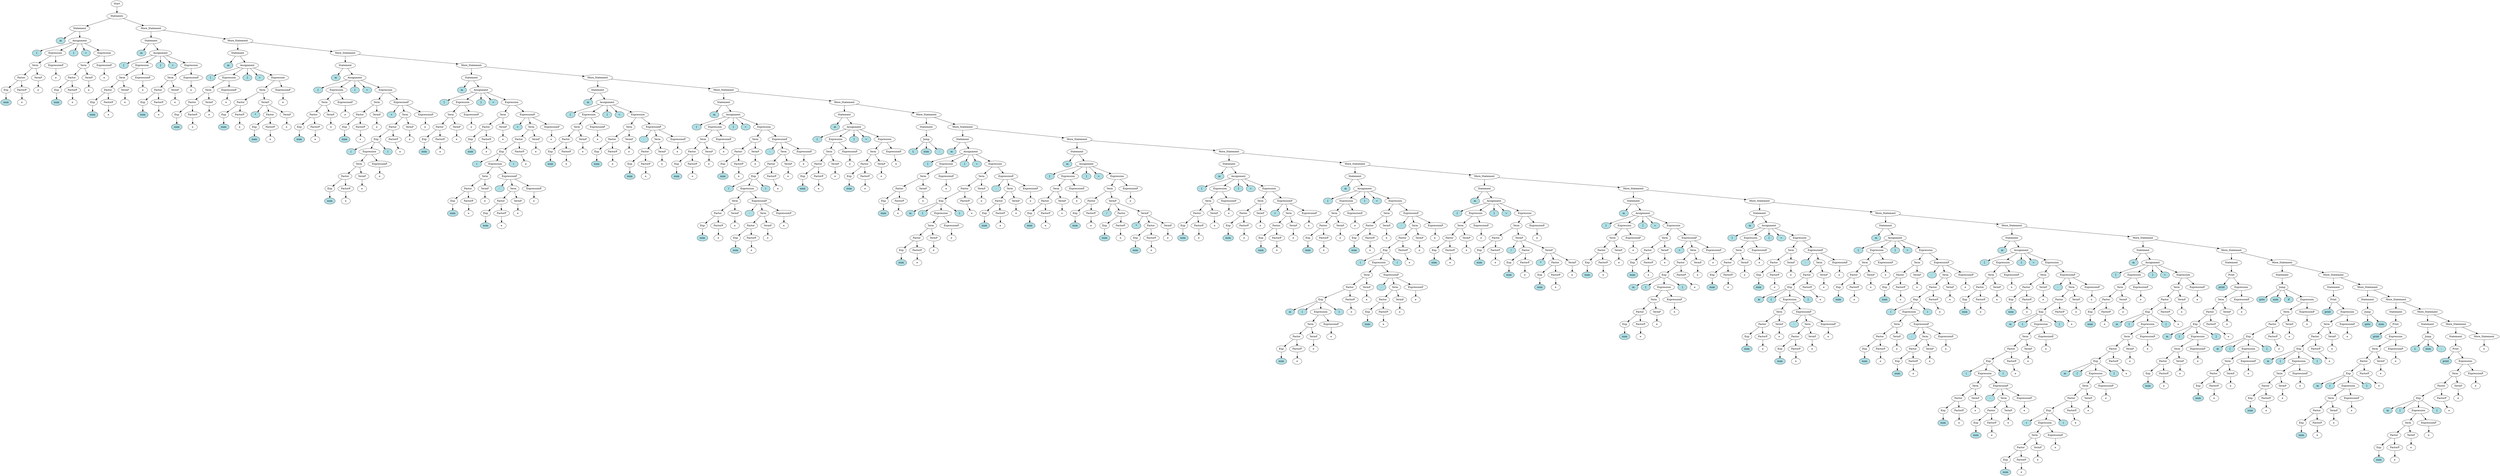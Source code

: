 digraph G {
	"Start1" [label="Start"]
	"Statments2" [label="Statments"]
	"Start1" -> "Statments2"
	"Statement3" [label="Statement"]
	"Statments2" -> "Statement3"
	"m4" [label="m",style=filled,fillcolor=powderblue]
	"Statement3" -> "m4"
	"Assignment5" [label="Assignment"]
	"Statement3" -> "Assignment5"
	"[6" [label="[",style=filled,fillcolor=powderblue]
	"Assignment5" -> "[6"
	"Expression7" [label="Expression"]
	"Assignment5" -> "Expression7"
	"Term8" [label="Term"]
	"Expression7" -> "Term8"
	"Factor9" [label="Factor"]
	"Term8" -> "Factor9"
	"Exp10" [label="Exp"]
	"Factor9" -> "Exp10"
	"num11" [label="num",style=filled,fillcolor=powderblue]
	"Exp10" -> "num11"
	"FactorP12" [label="FactorP"]
	"Factor9" -> "FactorP12"
	"e13" [label="e"]
	"FactorP12" -> "e13"
	"TermP14" [label="TermP"]
	"Term8" -> "TermP14"
	"e15" [label="e"]
	"TermP14" -> "e15"
	"ExpressionP16" [label="ExpressionP"]
	"Expression7" -> "ExpressionP16"
	"e17" [label="e"]
	"ExpressionP16" -> "e17"
	"]18" [label="]",style=filled,fillcolor=powderblue]
	"Assignment5" -> "]18"
	"=19" [label="=",style=filled,fillcolor=powderblue]
	"Assignment5" -> "=19"
	"Expression20" [label="Expression"]
	"Assignment5" -> "Expression20"
	"Term21" [label="Term"]
	"Expression20" -> "Term21"
	"Factor22" [label="Factor"]
	"Term21" -> "Factor22"
	"Exp23" [label="Exp"]
	"Factor22" -> "Exp23"
	"num24" [label="num",style=filled,fillcolor=powderblue]
	"Exp23" -> "num24"
	"FactorP25" [label="FactorP"]
	"Factor22" -> "FactorP25"
	"e26" [label="e"]
	"FactorP25" -> "e26"
	"TermP27" [label="TermP"]
	"Term21" -> "TermP27"
	"e28" [label="e"]
	"TermP27" -> "e28"
	"ExpressionP29" [label="ExpressionP"]
	"Expression20" -> "ExpressionP29"
	"e30" [label="e"]
	"ExpressionP29" -> "e30"
	"More_Statement31" [label="More_Statement"]
	"Statments2" -> "More_Statement31"
	"Statement32" [label="Statement"]
	"More_Statement31" -> "Statement32"
	"m33" [label="m",style=filled,fillcolor=powderblue]
	"Statement32" -> "m33"
	"Assignment34" [label="Assignment"]
	"Statement32" -> "Assignment34"
	"[35" [label="[",style=filled,fillcolor=powderblue]
	"Assignment34" -> "[35"
	"Expression36" [label="Expression"]
	"Assignment34" -> "Expression36"
	"Term37" [label="Term"]
	"Expression36" -> "Term37"
	"Factor38" [label="Factor"]
	"Term37" -> "Factor38"
	"Exp39" [label="Exp"]
	"Factor38" -> "Exp39"
	"num40" [label="num",style=filled,fillcolor=powderblue]
	"Exp39" -> "num40"
	"FactorP41" [label="FactorP"]
	"Factor38" -> "FactorP41"
	"e42" [label="e"]
	"FactorP41" -> "e42"
	"TermP43" [label="TermP"]
	"Term37" -> "TermP43"
	"e44" [label="e"]
	"TermP43" -> "e44"
	"ExpressionP45" [label="ExpressionP"]
	"Expression36" -> "ExpressionP45"
	"e46" [label="e"]
	"ExpressionP45" -> "e46"
	"]47" [label="]",style=filled,fillcolor=powderblue]
	"Assignment34" -> "]47"
	"=48" [label="=",style=filled,fillcolor=powderblue]
	"Assignment34" -> "=48"
	"Expression49" [label="Expression"]
	"Assignment34" -> "Expression49"
	"Term50" [label="Term"]
	"Expression49" -> "Term50"
	"Factor51" [label="Factor"]
	"Term50" -> "Factor51"
	"Exp52" [label="Exp"]
	"Factor51" -> "Exp52"
	"num53" [label="num",style=filled,fillcolor=powderblue]
	"Exp52" -> "num53"
	"FactorP54" [label="FactorP"]
	"Factor51" -> "FactorP54"
	"e55" [label="e"]
	"FactorP54" -> "e55"
	"TermP56" [label="TermP"]
	"Term50" -> "TermP56"
	"e57" [label="e"]
	"TermP56" -> "e57"
	"ExpressionP58" [label="ExpressionP"]
	"Expression49" -> "ExpressionP58"
	"e59" [label="e"]
	"ExpressionP58" -> "e59"
	"More_Statement60" [label="More_Statement"]
	"More_Statement31" -> "More_Statement60"
	"Statement61" [label="Statement"]
	"More_Statement60" -> "Statement61"
	"m62" [label="m",style=filled,fillcolor=powderblue]
	"Statement61" -> "m62"
	"Assignment63" [label="Assignment"]
	"Statement61" -> "Assignment63"
	"[64" [label="[",style=filled,fillcolor=powderblue]
	"Assignment63" -> "[64"
	"Expression65" [label="Expression"]
	"Assignment63" -> "Expression65"
	"Term66" [label="Term"]
	"Expression65" -> "Term66"
	"Factor67" [label="Factor"]
	"Term66" -> "Factor67"
	"Exp68" [label="Exp"]
	"Factor67" -> "Exp68"
	"num69" [label="num",style=filled,fillcolor=powderblue]
	"Exp68" -> "num69"
	"FactorP70" [label="FactorP"]
	"Factor67" -> "FactorP70"
	"e71" [label="e"]
	"FactorP70" -> "e71"
	"TermP72" [label="TermP"]
	"Term66" -> "TermP72"
	"e73" [label="e"]
	"TermP72" -> "e73"
	"ExpressionP74" [label="ExpressionP"]
	"Expression65" -> "ExpressionP74"
	"e75" [label="e"]
	"ExpressionP74" -> "e75"
	"]76" [label="]",style=filled,fillcolor=powderblue]
	"Assignment63" -> "]76"
	"=77" [label="=",style=filled,fillcolor=powderblue]
	"Assignment63" -> "=77"
	"Expression78" [label="Expression"]
	"Assignment63" -> "Expression78"
	"Term79" [label="Term"]
	"Expression78" -> "Term79"
	"Factor80" [label="Factor"]
	"Term79" -> "Factor80"
	"Exp81" [label="Exp"]
	"Factor80" -> "Exp81"
	"num82" [label="num",style=filled,fillcolor=powderblue]
	"Exp81" -> "num82"
	"FactorP83" [label="FactorP"]
	"Factor80" -> "FactorP83"
	"e84" [label="e"]
	"FactorP83" -> "e84"
	"TermP85" [label="TermP"]
	"Term79" -> "TermP85"
	"*86" [label="*",style=filled,fillcolor=powderblue]
	"TermP85" -> "*86"
	"Factor87" [label="Factor"]
	"TermP85" -> "Factor87"
	"Exp88" [label="Exp"]
	"Factor87" -> "Exp88"
	"num89" [label="num",style=filled,fillcolor=powderblue]
	"Exp88" -> "num89"
	"FactorP90" [label="FactorP"]
	"Factor87" -> "FactorP90"
	"e91" [label="e"]
	"FactorP90" -> "e91"
	"TermP92" [label="TermP"]
	"TermP85" -> "TermP92"
	"e93" [label="e"]
	"TermP92" -> "e93"
	"ExpressionP94" [label="ExpressionP"]
	"Expression78" -> "ExpressionP94"
	"e95" [label="e"]
	"ExpressionP94" -> "e95"
	"More_Statement96" [label="More_Statement"]
	"More_Statement60" -> "More_Statement96"
	"Statement97" [label="Statement"]
	"More_Statement96" -> "Statement97"
	"m98" [label="m",style=filled,fillcolor=powderblue]
	"Statement97" -> "m98"
	"Assignment99" [label="Assignment"]
	"Statement97" -> "Assignment99"
	"[100" [label="[",style=filled,fillcolor=powderblue]
	"Assignment99" -> "[100"
	"Expression101" [label="Expression"]
	"Assignment99" -> "Expression101"
	"Term102" [label="Term"]
	"Expression101" -> "Term102"
	"Factor103" [label="Factor"]
	"Term102" -> "Factor103"
	"Exp104" [label="Exp"]
	"Factor103" -> "Exp104"
	"num105" [label="num",style=filled,fillcolor=powderblue]
	"Exp104" -> "num105"
	"FactorP106" [label="FactorP"]
	"Factor103" -> "FactorP106"
	"e107" [label="e"]
	"FactorP106" -> "e107"
	"TermP108" [label="TermP"]
	"Term102" -> "TermP108"
	"e109" [label="e"]
	"TermP108" -> "e109"
	"ExpressionP110" [label="ExpressionP"]
	"Expression101" -> "ExpressionP110"
	"e111" [label="e"]
	"ExpressionP110" -> "e111"
	"]112" [label="]",style=filled,fillcolor=powderblue]
	"Assignment99" -> "]112"
	"=113" [label="=",style=filled,fillcolor=powderblue]
	"Assignment99" -> "=113"
	"Expression114" [label="Expression"]
	"Assignment99" -> "Expression114"
	"Term115" [label="Term"]
	"Expression114" -> "Term115"
	"Factor116" [label="Factor"]
	"Term115" -> "Factor116"
	"Exp117" [label="Exp"]
	"Factor116" -> "Exp117"
	"num118" [label="num",style=filled,fillcolor=powderblue]
	"Exp117" -> "num118"
	"FactorP119" [label="FactorP"]
	"Factor116" -> "FactorP119"
	"e120" [label="e"]
	"FactorP119" -> "e120"
	"TermP121" [label="TermP"]
	"Term115" -> "TermP121"
	"e122" [label="e"]
	"TermP121" -> "e122"
	"ExpressionP123" [label="ExpressionP"]
	"Expression114" -> "ExpressionP123"
	"+124" [label="+",style=filled,fillcolor=powderblue]
	"ExpressionP123" -> "+124"
	"Term125" [label="Term"]
	"ExpressionP123" -> "Term125"
	"Factor126" [label="Factor"]
	"Term125" -> "Factor126"
	"Exp127" [label="Exp"]
	"Factor126" -> "Exp127"
	"(128" [label="(",style=filled,fillcolor=powderblue]
	"Exp127" -> "(128"
	"Expression129" [label="Expression"]
	"Exp127" -> "Expression129"
	"Term130" [label="Term"]
	"Expression129" -> "Term130"
	"Factor131" [label="Factor"]
	"Term130" -> "Factor131"
	"Exp132" [label="Exp"]
	"Factor131" -> "Exp132"
	"num133" [label="num",style=filled,fillcolor=powderblue]
	"Exp132" -> "num133"
	"FactorP134" [label="FactorP"]
	"Factor131" -> "FactorP134"
	"e135" [label="e"]
	"FactorP134" -> "e135"
	"TermP136" [label="TermP"]
	"Term130" -> "TermP136"
	"e137" [label="e"]
	"TermP136" -> "e137"
	"ExpressionP138" [label="ExpressionP"]
	"Expression129" -> "ExpressionP138"
	"e139" [label="e"]
	"ExpressionP138" -> "e139"
	")140" [label=")",style=filled,fillcolor=powderblue]
	"Exp127" -> ")140"
	"FactorP141" [label="FactorP"]
	"Factor126" -> "FactorP141"
	"e142" [label="e"]
	"FactorP141" -> "e142"
	"TermP143" [label="TermP"]
	"Term125" -> "TermP143"
	"e144" [label="e"]
	"TermP143" -> "e144"
	"ExpressionP145" [label="ExpressionP"]
	"ExpressionP123" -> "ExpressionP145"
	"e146" [label="e"]
	"ExpressionP145" -> "e146"
	"More_Statement147" [label="More_Statement"]
	"More_Statement96" -> "More_Statement147"
	"Statement148" [label="Statement"]
	"More_Statement147" -> "Statement148"
	"m149" [label="m",style=filled,fillcolor=powderblue]
	"Statement148" -> "m149"
	"Assignment150" [label="Assignment"]
	"Statement148" -> "Assignment150"
	"[151" [label="[",style=filled,fillcolor=powderblue]
	"Assignment150" -> "[151"
	"Expression152" [label="Expression"]
	"Assignment150" -> "Expression152"
	"Term153" [label="Term"]
	"Expression152" -> "Term153"
	"Factor154" [label="Factor"]
	"Term153" -> "Factor154"
	"Exp155" [label="Exp"]
	"Factor154" -> "Exp155"
	"num156" [label="num",style=filled,fillcolor=powderblue]
	"Exp155" -> "num156"
	"FactorP157" [label="FactorP"]
	"Factor154" -> "FactorP157"
	"e158" [label="e"]
	"FactorP157" -> "e158"
	"TermP159" [label="TermP"]
	"Term153" -> "TermP159"
	"e160" [label="e"]
	"TermP159" -> "e160"
	"ExpressionP161" [label="ExpressionP"]
	"Expression152" -> "ExpressionP161"
	"e162" [label="e"]
	"ExpressionP161" -> "e162"
	"]163" [label="]",style=filled,fillcolor=powderblue]
	"Assignment150" -> "]163"
	"=164" [label="=",style=filled,fillcolor=powderblue]
	"Assignment150" -> "=164"
	"Expression165" [label="Expression"]
	"Assignment150" -> "Expression165"
	"Term166" [label="Term"]
	"Expression165" -> "Term166"
	"Factor167" [label="Factor"]
	"Term166" -> "Factor167"
	"Exp168" [label="Exp"]
	"Factor167" -> "Exp168"
	"num169" [label="num",style=filled,fillcolor=powderblue]
	"Exp168" -> "num169"
	"FactorP170" [label="FactorP"]
	"Factor167" -> "FactorP170"
	"e171" [label="e"]
	"FactorP170" -> "e171"
	"TermP172" [label="TermP"]
	"Term166" -> "TermP172"
	"e173" [label="e"]
	"TermP172" -> "e173"
	"ExpressionP174" [label="ExpressionP"]
	"Expression165" -> "ExpressionP174"
	"+175" [label="+",style=filled,fillcolor=powderblue]
	"ExpressionP174" -> "+175"
	"Term176" [label="Term"]
	"ExpressionP174" -> "Term176"
	"Factor177" [label="Factor"]
	"Term176" -> "Factor177"
	"Exp178" [label="Exp"]
	"Factor177" -> "Exp178"
	"(179" [label="(",style=filled,fillcolor=powderblue]
	"Exp178" -> "(179"
	"Expression180" [label="Expression"]
	"Exp178" -> "Expression180"
	"Term181" [label="Term"]
	"Expression180" -> "Term181"
	"Factor182" [label="Factor"]
	"Term181" -> "Factor182"
	"Exp183" [label="Exp"]
	"Factor182" -> "Exp183"
	"num184" [label="num",style=filled,fillcolor=powderblue]
	"Exp183" -> "num184"
	"FactorP185" [label="FactorP"]
	"Factor182" -> "FactorP185"
	"e186" [label="e"]
	"FactorP185" -> "e186"
	"TermP187" [label="TermP"]
	"Term181" -> "TermP187"
	"e188" [label="e"]
	"TermP187" -> "e188"
	"ExpressionP189" [label="ExpressionP"]
	"Expression180" -> "ExpressionP189"
	"-190" [label="-",style=filled,fillcolor=powderblue]
	"ExpressionP189" -> "-190"
	"Term191" [label="Term"]
	"ExpressionP189" -> "Term191"
	"Factor192" [label="Factor"]
	"Term191" -> "Factor192"
	"Exp193" [label="Exp"]
	"Factor192" -> "Exp193"
	"num194" [label="num",style=filled,fillcolor=powderblue]
	"Exp193" -> "num194"
	"FactorP195" [label="FactorP"]
	"Factor192" -> "FactorP195"
	"e196" [label="e"]
	"FactorP195" -> "e196"
	"TermP197" [label="TermP"]
	"Term191" -> "TermP197"
	"e198" [label="e"]
	"TermP197" -> "e198"
	"ExpressionP199" [label="ExpressionP"]
	"ExpressionP189" -> "ExpressionP199"
	"e200" [label="e"]
	"ExpressionP199" -> "e200"
	")201" [label=")",style=filled,fillcolor=powderblue]
	"Exp178" -> ")201"
	"FactorP202" [label="FactorP"]
	"Factor177" -> "FactorP202"
	"e203" [label="e"]
	"FactorP202" -> "e203"
	"TermP204" [label="TermP"]
	"Term176" -> "TermP204"
	"e205" [label="e"]
	"TermP204" -> "e205"
	"ExpressionP206" [label="ExpressionP"]
	"ExpressionP174" -> "ExpressionP206"
	"e207" [label="e"]
	"ExpressionP206" -> "e207"
	"More_Statement208" [label="More_Statement"]
	"More_Statement147" -> "More_Statement208"
	"Statement209" [label="Statement"]
	"More_Statement208" -> "Statement209"
	"m210" [label="m",style=filled,fillcolor=powderblue]
	"Statement209" -> "m210"
	"Assignment211" [label="Assignment"]
	"Statement209" -> "Assignment211"
	"[212" [label="[",style=filled,fillcolor=powderblue]
	"Assignment211" -> "[212"
	"Expression213" [label="Expression"]
	"Assignment211" -> "Expression213"
	"Term214" [label="Term"]
	"Expression213" -> "Term214"
	"Factor215" [label="Factor"]
	"Term214" -> "Factor215"
	"Exp216" [label="Exp"]
	"Factor215" -> "Exp216"
	"num217" [label="num",style=filled,fillcolor=powderblue]
	"Exp216" -> "num217"
	"FactorP218" [label="FactorP"]
	"Factor215" -> "FactorP218"
	"e219" [label="e"]
	"FactorP218" -> "e219"
	"TermP220" [label="TermP"]
	"Term214" -> "TermP220"
	"e221" [label="e"]
	"TermP220" -> "e221"
	"ExpressionP222" [label="ExpressionP"]
	"Expression213" -> "ExpressionP222"
	"e223" [label="e"]
	"ExpressionP222" -> "e223"
	"]224" [label="]",style=filled,fillcolor=powderblue]
	"Assignment211" -> "]224"
	"=225" [label="=",style=filled,fillcolor=powderblue]
	"Assignment211" -> "=225"
	"Expression226" [label="Expression"]
	"Assignment211" -> "Expression226"
	"Term227" [label="Term"]
	"Expression226" -> "Term227"
	"Factor228" [label="Factor"]
	"Term227" -> "Factor228"
	"Exp229" [label="Exp"]
	"Factor228" -> "Exp229"
	"num230" [label="num",style=filled,fillcolor=powderblue]
	"Exp229" -> "num230"
	"FactorP231" [label="FactorP"]
	"Factor228" -> "FactorP231"
	"e232" [label="e"]
	"FactorP231" -> "e232"
	"TermP233" [label="TermP"]
	"Term227" -> "TermP233"
	"e234" [label="e"]
	"TermP233" -> "e234"
	"ExpressionP235" [label="ExpressionP"]
	"Expression226" -> "ExpressionP235"
	"-236" [label="-",style=filled,fillcolor=powderblue]
	"ExpressionP235" -> "-236"
	"Term237" [label="Term"]
	"ExpressionP235" -> "Term237"
	"Factor238" [label="Factor"]
	"Term237" -> "Factor238"
	"Exp239" [label="Exp"]
	"Factor238" -> "Exp239"
	"num240" [label="num",style=filled,fillcolor=powderblue]
	"Exp239" -> "num240"
	"FactorP241" [label="FactorP"]
	"Factor238" -> "FactorP241"
	"e242" [label="e"]
	"FactorP241" -> "e242"
	"TermP243" [label="TermP"]
	"Term237" -> "TermP243"
	"e244" [label="e"]
	"TermP243" -> "e244"
	"ExpressionP245" [label="ExpressionP"]
	"ExpressionP235" -> "ExpressionP245"
	"e246" [label="e"]
	"ExpressionP245" -> "e246"
	"More_Statement247" [label="More_Statement"]
	"More_Statement208" -> "More_Statement247"
	"Statement248" [label="Statement"]
	"More_Statement247" -> "Statement248"
	"m249" [label="m",style=filled,fillcolor=powderblue]
	"Statement248" -> "m249"
	"Assignment250" [label="Assignment"]
	"Statement248" -> "Assignment250"
	"[251" [label="[",style=filled,fillcolor=powderblue]
	"Assignment250" -> "[251"
	"Expression252" [label="Expression"]
	"Assignment250" -> "Expression252"
	"Term253" [label="Term"]
	"Expression252" -> "Term253"
	"Factor254" [label="Factor"]
	"Term253" -> "Factor254"
	"Exp255" [label="Exp"]
	"Factor254" -> "Exp255"
	"num256" [label="num",style=filled,fillcolor=powderblue]
	"Exp255" -> "num256"
	"FactorP257" [label="FactorP"]
	"Factor254" -> "FactorP257"
	"e258" [label="e"]
	"FactorP257" -> "e258"
	"TermP259" [label="TermP"]
	"Term253" -> "TermP259"
	"e260" [label="e"]
	"TermP259" -> "e260"
	"ExpressionP261" [label="ExpressionP"]
	"Expression252" -> "ExpressionP261"
	"e262" [label="e"]
	"ExpressionP261" -> "e262"
	"]263" [label="]",style=filled,fillcolor=powderblue]
	"Assignment250" -> "]263"
	"=264" [label="=",style=filled,fillcolor=powderblue]
	"Assignment250" -> "=264"
	"Expression265" [label="Expression"]
	"Assignment250" -> "Expression265"
	"Term266" [label="Term"]
	"Expression265" -> "Term266"
	"Factor267" [label="Factor"]
	"Term266" -> "Factor267"
	"Exp268" [label="Exp"]
	"Factor267" -> "Exp268"
	"num269" [label="num",style=filled,fillcolor=powderblue]
	"Exp268" -> "num269"
	"FactorP270" [label="FactorP"]
	"Factor267" -> "FactorP270"
	"e271" [label="e"]
	"FactorP270" -> "e271"
	"TermP272" [label="TermP"]
	"Term266" -> "TermP272"
	"e273" [label="e"]
	"TermP272" -> "e273"
	"ExpressionP274" [label="ExpressionP"]
	"Expression265" -> "ExpressionP274"
	"-275" [label="-",style=filled,fillcolor=powderblue]
	"ExpressionP274" -> "-275"
	"Term276" [label="Term"]
	"ExpressionP274" -> "Term276"
	"Factor277" [label="Factor"]
	"Term276" -> "Factor277"
	"Exp278" [label="Exp"]
	"Factor277" -> "Exp278"
	"(279" [label="(",style=filled,fillcolor=powderblue]
	"Exp278" -> "(279"
	"Expression280" [label="Expression"]
	"Exp278" -> "Expression280"
	"Term281" [label="Term"]
	"Expression280" -> "Term281"
	"Factor282" [label="Factor"]
	"Term281" -> "Factor282"
	"Exp283" [label="Exp"]
	"Factor282" -> "Exp283"
	"num284" [label="num",style=filled,fillcolor=powderblue]
	"Exp283" -> "num284"
	"FactorP285" [label="FactorP"]
	"Factor282" -> "FactorP285"
	"e286" [label="e"]
	"FactorP285" -> "e286"
	"TermP287" [label="TermP"]
	"Term281" -> "TermP287"
	"e288" [label="e"]
	"TermP287" -> "e288"
	"ExpressionP289" [label="ExpressionP"]
	"Expression280" -> "ExpressionP289"
	"-290" [label="-",style=filled,fillcolor=powderblue]
	"ExpressionP289" -> "-290"
	"Term291" [label="Term"]
	"ExpressionP289" -> "Term291"
	"Factor292" [label="Factor"]
	"Term291" -> "Factor292"
	"Exp293" [label="Exp"]
	"Factor292" -> "Exp293"
	"num294" [label="num",style=filled,fillcolor=powderblue]
	"Exp293" -> "num294"
	"FactorP295" [label="FactorP"]
	"Factor292" -> "FactorP295"
	"e296" [label="e"]
	"FactorP295" -> "e296"
	"TermP297" [label="TermP"]
	"Term291" -> "TermP297"
	"e298" [label="e"]
	"TermP297" -> "e298"
	"ExpressionP299" [label="ExpressionP"]
	"ExpressionP289" -> "ExpressionP299"
	"e300" [label="e"]
	"ExpressionP299" -> "e300"
	")301" [label=")",style=filled,fillcolor=powderblue]
	"Exp278" -> ")301"
	"FactorP302" [label="FactorP"]
	"Factor277" -> "FactorP302"
	"e303" [label="e"]
	"FactorP302" -> "e303"
	"TermP304" [label="TermP"]
	"Term276" -> "TermP304"
	"e305" [label="e"]
	"TermP304" -> "e305"
	"ExpressionP306" [label="ExpressionP"]
	"ExpressionP274" -> "ExpressionP306"
	"e307" [label="e"]
	"ExpressionP306" -> "e307"
	"More_Statement308" [label="More_Statement"]
	"More_Statement247" -> "More_Statement308"
	"Statement309" [label="Statement"]
	"More_Statement308" -> "Statement309"
	"m310" [label="m",style=filled,fillcolor=powderblue]
	"Statement309" -> "m310"
	"Assignment311" [label="Assignment"]
	"Statement309" -> "Assignment311"
	"[312" [label="[",style=filled,fillcolor=powderblue]
	"Assignment311" -> "[312"
	"Expression313" [label="Expression"]
	"Assignment311" -> "Expression313"
	"Term314" [label="Term"]
	"Expression313" -> "Term314"
	"Factor315" [label="Factor"]
	"Term314" -> "Factor315"
	"Exp316" [label="Exp"]
	"Factor315" -> "Exp316"
	"num317" [label="num",style=filled,fillcolor=powderblue]
	"Exp316" -> "num317"
	"FactorP318" [label="FactorP"]
	"Factor315" -> "FactorP318"
	"e319" [label="e"]
	"FactorP318" -> "e319"
	"TermP320" [label="TermP"]
	"Term314" -> "TermP320"
	"e321" [label="e"]
	"TermP320" -> "e321"
	"ExpressionP322" [label="ExpressionP"]
	"Expression313" -> "ExpressionP322"
	"e323" [label="e"]
	"ExpressionP322" -> "e323"
	"]324" [label="]",style=filled,fillcolor=powderblue]
	"Assignment311" -> "]324"
	"=325" [label="=",style=filled,fillcolor=powderblue]
	"Assignment311" -> "=325"
	"Expression326" [label="Expression"]
	"Assignment311" -> "Expression326"
	"Term327" [label="Term"]
	"Expression326" -> "Term327"
	"Factor328" [label="Factor"]
	"Term327" -> "Factor328"
	"Exp329" [label="Exp"]
	"Factor328" -> "Exp329"
	"num330" [label="num",style=filled,fillcolor=powderblue]
	"Exp329" -> "num330"
	"FactorP331" [label="FactorP"]
	"Factor328" -> "FactorP331"
	"e332" [label="e"]
	"FactorP331" -> "e332"
	"TermP333" [label="TermP"]
	"Term327" -> "TermP333"
	"e334" [label="e"]
	"TermP333" -> "e334"
	"ExpressionP335" [label="ExpressionP"]
	"Expression326" -> "ExpressionP335"
	"e336" [label="e"]
	"ExpressionP335" -> "e336"
	"More_Statement337" [label="More_Statement"]
	"More_Statement308" -> "More_Statement337"
	"Statement338" [label="Statement"]
	"More_Statement337" -> "Statement338"
	"Jump339" [label="Jump"]
	"Statement338" -> "Jump339"
	"L340" [label="L",style=filled,fillcolor=powderblue]
	"Jump339" -> "L340"
	"num341" [label="num",style=filled,fillcolor=powderblue]
	"Jump339" -> "num341"
	":342" [label=":",style=filled,fillcolor=powderblue]
	"Jump339" -> ":342"
	"More_Statement343" [label="More_Statement"]
	"More_Statement337" -> "More_Statement343"
	"Statement344" [label="Statement"]
	"More_Statement343" -> "Statement344"
	"m345" [label="m",style=filled,fillcolor=powderblue]
	"Statement344" -> "m345"
	"Assignment346" [label="Assignment"]
	"Statement344" -> "Assignment346"
	"[347" [label="[",style=filled,fillcolor=powderblue]
	"Assignment346" -> "[347"
	"Expression348" [label="Expression"]
	"Assignment346" -> "Expression348"
	"Term349" [label="Term"]
	"Expression348" -> "Term349"
	"Factor350" [label="Factor"]
	"Term349" -> "Factor350"
	"Exp351" [label="Exp"]
	"Factor350" -> "Exp351"
	"num352" [label="num",style=filled,fillcolor=powderblue]
	"Exp351" -> "num352"
	"FactorP353" [label="FactorP"]
	"Factor350" -> "FactorP353"
	"e354" [label="e"]
	"FactorP353" -> "e354"
	"TermP355" [label="TermP"]
	"Term349" -> "TermP355"
	"e356" [label="e"]
	"TermP355" -> "e356"
	"ExpressionP357" [label="ExpressionP"]
	"Expression348" -> "ExpressionP357"
	"e358" [label="e"]
	"ExpressionP357" -> "e358"
	"]359" [label="]",style=filled,fillcolor=powderblue]
	"Assignment346" -> "]359"
	"=360" [label="=",style=filled,fillcolor=powderblue]
	"Assignment346" -> "=360"
	"Expression361" [label="Expression"]
	"Assignment346" -> "Expression361"
	"Term362" [label="Term"]
	"Expression361" -> "Term362"
	"Factor363" [label="Factor"]
	"Term362" -> "Factor363"
	"Exp364" [label="Exp"]
	"Factor363" -> "Exp364"
	"m365" [label="m",style=filled,fillcolor=powderblue]
	"Exp364" -> "m365"
	"[366" [label="[",style=filled,fillcolor=powderblue]
	"Exp364" -> "[366"
	"Expression367" [label="Expression"]
	"Exp364" -> "Expression367"
	"Term368" [label="Term"]
	"Expression367" -> "Term368"
	"Factor369" [label="Factor"]
	"Term368" -> "Factor369"
	"Exp370" [label="Exp"]
	"Factor369" -> "Exp370"
	"num371" [label="num",style=filled,fillcolor=powderblue]
	"Exp370" -> "num371"
	"FactorP372" [label="FactorP"]
	"Factor369" -> "FactorP372"
	"e373" [label="e"]
	"FactorP372" -> "e373"
	"TermP374" [label="TermP"]
	"Term368" -> "TermP374"
	"e375" [label="e"]
	"TermP374" -> "e375"
	"ExpressionP376" [label="ExpressionP"]
	"Expression367" -> "ExpressionP376"
	"e377" [label="e"]
	"ExpressionP376" -> "e377"
	"]378" [label="]",style=filled,fillcolor=powderblue]
	"Exp364" -> "]378"
	"FactorP379" [label="FactorP"]
	"Factor363" -> "FactorP379"
	"e380" [label="e"]
	"FactorP379" -> "e380"
	"TermP381" [label="TermP"]
	"Term362" -> "TermP381"
	"e382" [label="e"]
	"TermP381" -> "e382"
	"ExpressionP383" [label="ExpressionP"]
	"Expression361" -> "ExpressionP383"
	"-384" [label="-",style=filled,fillcolor=powderblue]
	"ExpressionP383" -> "-384"
	"Term385" [label="Term"]
	"ExpressionP383" -> "Term385"
	"Factor386" [label="Factor"]
	"Term385" -> "Factor386"
	"Exp387" [label="Exp"]
	"Factor386" -> "Exp387"
	"num388" [label="num",style=filled,fillcolor=powderblue]
	"Exp387" -> "num388"
	"FactorP389" [label="FactorP"]
	"Factor386" -> "FactorP389"
	"e390" [label="e"]
	"FactorP389" -> "e390"
	"TermP391" [label="TermP"]
	"Term385" -> "TermP391"
	"e392" [label="e"]
	"TermP391" -> "e392"
	"ExpressionP393" [label="ExpressionP"]
	"ExpressionP383" -> "ExpressionP393"
	"e394" [label="e"]
	"ExpressionP393" -> "e394"
	"More_Statement395" [label="More_Statement"]
	"More_Statement343" -> "More_Statement395"
	"Statement396" [label="Statement"]
	"More_Statement395" -> "Statement396"
	"m397" [label="m",style=filled,fillcolor=powderblue]
	"Statement396" -> "m397"
	"Assignment398" [label="Assignment"]
	"Statement396" -> "Assignment398"
	"[399" [label="[",style=filled,fillcolor=powderblue]
	"Assignment398" -> "[399"
	"Expression400" [label="Expression"]
	"Assignment398" -> "Expression400"
	"Term401" [label="Term"]
	"Expression400" -> "Term401"
	"Factor402" [label="Factor"]
	"Term401" -> "Factor402"
	"Exp403" [label="Exp"]
	"Factor402" -> "Exp403"
	"num404" [label="num",style=filled,fillcolor=powderblue]
	"Exp403" -> "num404"
	"FactorP405" [label="FactorP"]
	"Factor402" -> "FactorP405"
	"e406" [label="e"]
	"FactorP405" -> "e406"
	"TermP407" [label="TermP"]
	"Term401" -> "TermP407"
	"e408" [label="e"]
	"TermP407" -> "e408"
	"ExpressionP409" [label="ExpressionP"]
	"Expression400" -> "ExpressionP409"
	"e410" [label="e"]
	"ExpressionP409" -> "e410"
	"]411" [label="]",style=filled,fillcolor=powderblue]
	"Assignment398" -> "]411"
	"=412" [label="=",style=filled,fillcolor=powderblue]
	"Assignment398" -> "=412"
	"Expression413" [label="Expression"]
	"Assignment398" -> "Expression413"
	"Term414" [label="Term"]
	"Expression413" -> "Term414"
	"Factor415" [label="Factor"]
	"Term414" -> "Factor415"
	"Exp416" [label="Exp"]
	"Factor415" -> "Exp416"
	"num417" [label="num",style=filled,fillcolor=powderblue]
	"Exp416" -> "num417"
	"FactorP418" [label="FactorP"]
	"Factor415" -> "FactorP418"
	"e419" [label="e"]
	"FactorP418" -> "e419"
	"TermP420" [label="TermP"]
	"Term414" -> "TermP420"
	"/421" [label="/",style=filled,fillcolor=powderblue]
	"TermP420" -> "/421"
	"Factor422" [label="Factor"]
	"TermP420" -> "Factor422"
	"Exp423" [label="Exp"]
	"Factor422" -> "Exp423"
	"num424" [label="num",style=filled,fillcolor=powderblue]
	"Exp423" -> "num424"
	"FactorP425" [label="FactorP"]
	"Factor422" -> "FactorP425"
	"e426" [label="e"]
	"FactorP425" -> "e426"
	"TermP427" [label="TermP"]
	"TermP420" -> "TermP427"
	"*428" [label="*",style=filled,fillcolor=powderblue]
	"TermP427" -> "*428"
	"Factor429" [label="Factor"]
	"TermP427" -> "Factor429"
	"Exp430" [label="Exp"]
	"Factor429" -> "Exp430"
	"num431" [label="num",style=filled,fillcolor=powderblue]
	"Exp430" -> "num431"
	"FactorP432" [label="FactorP"]
	"Factor429" -> "FactorP432"
	"e433" [label="e"]
	"FactorP432" -> "e433"
	"TermP434" [label="TermP"]
	"TermP427" -> "TermP434"
	"e435" [label="e"]
	"TermP434" -> "e435"
	"ExpressionP436" [label="ExpressionP"]
	"Expression413" -> "ExpressionP436"
	"e437" [label="e"]
	"ExpressionP436" -> "e437"
	"More_Statement438" [label="More_Statement"]
	"More_Statement395" -> "More_Statement438"
	"Statement439" [label="Statement"]
	"More_Statement438" -> "Statement439"
	"m440" [label="m",style=filled,fillcolor=powderblue]
	"Statement439" -> "m440"
	"Assignment441" [label="Assignment"]
	"Statement439" -> "Assignment441"
	"[442" [label="[",style=filled,fillcolor=powderblue]
	"Assignment441" -> "[442"
	"Expression443" [label="Expression"]
	"Assignment441" -> "Expression443"
	"Term444" [label="Term"]
	"Expression443" -> "Term444"
	"Factor445" [label="Factor"]
	"Term444" -> "Factor445"
	"Exp446" [label="Exp"]
	"Factor445" -> "Exp446"
	"num447" [label="num",style=filled,fillcolor=powderblue]
	"Exp446" -> "num447"
	"FactorP448" [label="FactorP"]
	"Factor445" -> "FactorP448"
	"e449" [label="e"]
	"FactorP448" -> "e449"
	"TermP450" [label="TermP"]
	"Term444" -> "TermP450"
	"e451" [label="e"]
	"TermP450" -> "e451"
	"ExpressionP452" [label="ExpressionP"]
	"Expression443" -> "ExpressionP452"
	"e453" [label="e"]
	"ExpressionP452" -> "e453"
	"]454" [label="]",style=filled,fillcolor=powderblue]
	"Assignment441" -> "]454"
	"=455" [label="=",style=filled,fillcolor=powderblue]
	"Assignment441" -> "=455"
	"Expression456" [label="Expression"]
	"Assignment441" -> "Expression456"
	"Term457" [label="Term"]
	"Expression456" -> "Term457"
	"Factor458" [label="Factor"]
	"Term457" -> "Factor458"
	"Exp459" [label="Exp"]
	"Factor458" -> "Exp459"
	"num460" [label="num",style=filled,fillcolor=powderblue]
	"Exp459" -> "num460"
	"FactorP461" [label="FactorP"]
	"Factor458" -> "FactorP461"
	"e462" [label="e"]
	"FactorP461" -> "e462"
	"TermP463" [label="TermP"]
	"Term457" -> "TermP463"
	"e464" [label="e"]
	"TermP463" -> "e464"
	"ExpressionP465" [label="ExpressionP"]
	"Expression456" -> "ExpressionP465"
	"+466" [label="+",style=filled,fillcolor=powderblue]
	"ExpressionP465" -> "+466"
	"Term467" [label="Term"]
	"ExpressionP465" -> "Term467"
	"Factor468" [label="Factor"]
	"Term467" -> "Factor468"
	"Exp469" [label="Exp"]
	"Factor468" -> "Exp469"
	"num470" [label="num",style=filled,fillcolor=powderblue]
	"Exp469" -> "num470"
	"FactorP471" [label="FactorP"]
	"Factor468" -> "FactorP471"
	"e472" [label="e"]
	"FactorP471" -> "e472"
	"TermP473" [label="TermP"]
	"Term467" -> "TermP473"
	"e474" [label="e"]
	"TermP473" -> "e474"
	"ExpressionP475" [label="ExpressionP"]
	"ExpressionP465" -> "ExpressionP475"
	"e476" [label="e"]
	"ExpressionP475" -> "e476"
	"More_Statement477" [label="More_Statement"]
	"More_Statement438" -> "More_Statement477"
	"Statement478" [label="Statement"]
	"More_Statement477" -> "Statement478"
	"m479" [label="m",style=filled,fillcolor=powderblue]
	"Statement478" -> "m479"
	"Assignment480" [label="Assignment"]
	"Statement478" -> "Assignment480"
	"[481" [label="[",style=filled,fillcolor=powderblue]
	"Assignment480" -> "[481"
	"Expression482" [label="Expression"]
	"Assignment480" -> "Expression482"
	"Term483" [label="Term"]
	"Expression482" -> "Term483"
	"Factor484" [label="Factor"]
	"Term483" -> "Factor484"
	"Exp485" [label="Exp"]
	"Factor484" -> "Exp485"
	"num486" [label="num",style=filled,fillcolor=powderblue]
	"Exp485" -> "num486"
	"FactorP487" [label="FactorP"]
	"Factor484" -> "FactorP487"
	"e488" [label="e"]
	"FactorP487" -> "e488"
	"TermP489" [label="TermP"]
	"Term483" -> "TermP489"
	"e490" [label="e"]
	"TermP489" -> "e490"
	"ExpressionP491" [label="ExpressionP"]
	"Expression482" -> "ExpressionP491"
	"e492" [label="e"]
	"ExpressionP491" -> "e492"
	"]493" [label="]",style=filled,fillcolor=powderblue]
	"Assignment480" -> "]493"
	"=494" [label="=",style=filled,fillcolor=powderblue]
	"Assignment480" -> "=494"
	"Expression495" [label="Expression"]
	"Assignment480" -> "Expression495"
	"Term496" [label="Term"]
	"Expression495" -> "Term496"
	"Factor497" [label="Factor"]
	"Term496" -> "Factor497"
	"Exp498" [label="Exp"]
	"Factor497" -> "Exp498"
	"num499" [label="num",style=filled,fillcolor=powderblue]
	"Exp498" -> "num499"
	"FactorP500" [label="FactorP"]
	"Factor497" -> "FactorP500"
	"e501" [label="e"]
	"FactorP500" -> "e501"
	"TermP502" [label="TermP"]
	"Term496" -> "TermP502"
	"e503" [label="e"]
	"TermP502" -> "e503"
	"ExpressionP504" [label="ExpressionP"]
	"Expression495" -> "ExpressionP504"
	"-505" [label="-",style=filled,fillcolor=powderblue]
	"ExpressionP504" -> "-505"
	"Term506" [label="Term"]
	"ExpressionP504" -> "Term506"
	"Factor507" [label="Factor"]
	"Term506" -> "Factor507"
	"Exp508" [label="Exp"]
	"Factor507" -> "Exp508"
	"(509" [label="(",style=filled,fillcolor=powderblue]
	"Exp508" -> "(509"
	"Expression510" [label="Expression"]
	"Exp508" -> "Expression510"
	"Term511" [label="Term"]
	"Expression510" -> "Term511"
	"Factor512" [label="Factor"]
	"Term511" -> "Factor512"
	"Exp513" [label="Exp"]
	"Factor512" -> "Exp513"
	"m514" [label="m",style=filled,fillcolor=powderblue]
	"Exp513" -> "m514"
	"[515" [label="[",style=filled,fillcolor=powderblue]
	"Exp513" -> "[515"
	"Expression516" [label="Expression"]
	"Exp513" -> "Expression516"
	"Term517" [label="Term"]
	"Expression516" -> "Term517"
	"Factor518" [label="Factor"]
	"Term517" -> "Factor518"
	"Exp519" [label="Exp"]
	"Factor518" -> "Exp519"
	"num520" [label="num",style=filled,fillcolor=powderblue]
	"Exp519" -> "num520"
	"FactorP521" [label="FactorP"]
	"Factor518" -> "FactorP521"
	"e522" [label="e"]
	"FactorP521" -> "e522"
	"TermP523" [label="TermP"]
	"Term517" -> "TermP523"
	"e524" [label="e"]
	"TermP523" -> "e524"
	"ExpressionP525" [label="ExpressionP"]
	"Expression516" -> "ExpressionP525"
	"e526" [label="e"]
	"ExpressionP525" -> "e526"
	"]527" [label="]",style=filled,fillcolor=powderblue]
	"Exp513" -> "]527"
	"FactorP528" [label="FactorP"]
	"Factor512" -> "FactorP528"
	"e529" [label="e"]
	"FactorP528" -> "e529"
	"TermP530" [label="TermP"]
	"Term511" -> "TermP530"
	"e531" [label="e"]
	"TermP530" -> "e531"
	"ExpressionP532" [label="ExpressionP"]
	"Expression510" -> "ExpressionP532"
	"-533" [label="-",style=filled,fillcolor=powderblue]
	"ExpressionP532" -> "-533"
	"Term534" [label="Term"]
	"ExpressionP532" -> "Term534"
	"Factor535" [label="Factor"]
	"Term534" -> "Factor535"
	"Exp536" [label="Exp"]
	"Factor535" -> "Exp536"
	"num537" [label="num",style=filled,fillcolor=powderblue]
	"Exp536" -> "num537"
	"FactorP538" [label="FactorP"]
	"Factor535" -> "FactorP538"
	"e539" [label="e"]
	"FactorP538" -> "e539"
	"TermP540" [label="TermP"]
	"Term534" -> "TermP540"
	"e541" [label="e"]
	"TermP540" -> "e541"
	"ExpressionP542" [label="ExpressionP"]
	"ExpressionP532" -> "ExpressionP542"
	"e543" [label="e"]
	"ExpressionP542" -> "e543"
	")544" [label=")",style=filled,fillcolor=powderblue]
	"Exp508" -> ")544"
	"FactorP545" [label="FactorP"]
	"Factor507" -> "FactorP545"
	"e546" [label="e"]
	"FactorP545" -> "e546"
	"TermP547" [label="TermP"]
	"Term506" -> "TermP547"
	"e548" [label="e"]
	"TermP547" -> "e548"
	"ExpressionP549" [label="ExpressionP"]
	"ExpressionP504" -> "ExpressionP549"
	"e550" [label="e"]
	"ExpressionP549" -> "e550"
	"More_Statement551" [label="More_Statement"]
	"More_Statement477" -> "More_Statement551"
	"Statement552" [label="Statement"]
	"More_Statement551" -> "Statement552"
	"m553" [label="m",style=filled,fillcolor=powderblue]
	"Statement552" -> "m553"
	"Assignment554" [label="Assignment"]
	"Statement552" -> "Assignment554"
	"[555" [label="[",style=filled,fillcolor=powderblue]
	"Assignment554" -> "[555"
	"Expression556" [label="Expression"]
	"Assignment554" -> "Expression556"
	"Term557" [label="Term"]
	"Expression556" -> "Term557"
	"Factor558" [label="Factor"]
	"Term557" -> "Factor558"
	"Exp559" [label="Exp"]
	"Factor558" -> "Exp559"
	"num560" [label="num",style=filled,fillcolor=powderblue]
	"Exp559" -> "num560"
	"FactorP561" [label="FactorP"]
	"Factor558" -> "FactorP561"
	"e562" [label="e"]
	"FactorP561" -> "e562"
	"TermP563" [label="TermP"]
	"Term557" -> "TermP563"
	"e564" [label="e"]
	"TermP563" -> "e564"
	"ExpressionP565" [label="ExpressionP"]
	"Expression556" -> "ExpressionP565"
	"e566" [label="e"]
	"ExpressionP565" -> "e566"
	"]567" [label="]",style=filled,fillcolor=powderblue]
	"Assignment554" -> "]567"
	"=568" [label="=",style=filled,fillcolor=powderblue]
	"Assignment554" -> "=568"
	"Expression569" [label="Expression"]
	"Assignment554" -> "Expression569"
	"Term570" [label="Term"]
	"Expression569" -> "Term570"
	"Factor571" [label="Factor"]
	"Term570" -> "Factor571"
	"Exp572" [label="Exp"]
	"Factor571" -> "Exp572"
	"num573" [label="num",style=filled,fillcolor=powderblue]
	"Exp572" -> "num573"
	"FactorP574" [label="FactorP"]
	"Factor571" -> "FactorP574"
	"e575" [label="e"]
	"FactorP574" -> "e575"
	"TermP576" [label="TermP"]
	"Term570" -> "TermP576"
	"/577" [label="/",style=filled,fillcolor=powderblue]
	"TermP576" -> "/577"
	"Factor578" [label="Factor"]
	"TermP576" -> "Factor578"
	"Exp579" [label="Exp"]
	"Factor578" -> "Exp579"
	"num580" [label="num",style=filled,fillcolor=powderblue]
	"Exp579" -> "num580"
	"FactorP581" [label="FactorP"]
	"Factor578" -> "FactorP581"
	"e582" [label="e"]
	"FactorP581" -> "e582"
	"TermP583" [label="TermP"]
	"TermP576" -> "TermP583"
	"*584" [label="*",style=filled,fillcolor=powderblue]
	"TermP583" -> "*584"
	"Factor585" [label="Factor"]
	"TermP583" -> "Factor585"
	"Exp586" [label="Exp"]
	"Factor585" -> "Exp586"
	"num587" [label="num",style=filled,fillcolor=powderblue]
	"Exp586" -> "num587"
	"FactorP588" [label="FactorP"]
	"Factor585" -> "FactorP588"
	"e589" [label="e"]
	"FactorP588" -> "e589"
	"TermP590" [label="TermP"]
	"TermP583" -> "TermP590"
	"e591" [label="e"]
	"TermP590" -> "e591"
	"ExpressionP592" [label="ExpressionP"]
	"Expression569" -> "ExpressionP592"
	"e593" [label="e"]
	"ExpressionP592" -> "e593"
	"More_Statement594" [label="More_Statement"]
	"More_Statement551" -> "More_Statement594"
	"Statement595" [label="Statement"]
	"More_Statement594" -> "Statement595"
	"m596" [label="m",style=filled,fillcolor=powderblue]
	"Statement595" -> "m596"
	"Assignment597" [label="Assignment"]
	"Statement595" -> "Assignment597"
	"[598" [label="[",style=filled,fillcolor=powderblue]
	"Assignment597" -> "[598"
	"Expression599" [label="Expression"]
	"Assignment597" -> "Expression599"
	"Term600" [label="Term"]
	"Expression599" -> "Term600"
	"Factor601" [label="Factor"]
	"Term600" -> "Factor601"
	"Exp602" [label="Exp"]
	"Factor601" -> "Exp602"
	"num603" [label="num",style=filled,fillcolor=powderblue]
	"Exp602" -> "num603"
	"FactorP604" [label="FactorP"]
	"Factor601" -> "FactorP604"
	"e605" [label="e"]
	"FactorP604" -> "e605"
	"TermP606" [label="TermP"]
	"Term600" -> "TermP606"
	"e607" [label="e"]
	"TermP606" -> "e607"
	"ExpressionP608" [label="ExpressionP"]
	"Expression599" -> "ExpressionP608"
	"e609" [label="e"]
	"ExpressionP608" -> "e609"
	"]610" [label="]",style=filled,fillcolor=powderblue]
	"Assignment597" -> "]610"
	"=611" [label="=",style=filled,fillcolor=powderblue]
	"Assignment597" -> "=611"
	"Expression612" [label="Expression"]
	"Assignment597" -> "Expression612"
	"Term613" [label="Term"]
	"Expression612" -> "Term613"
	"Factor614" [label="Factor"]
	"Term613" -> "Factor614"
	"Exp615" [label="Exp"]
	"Factor614" -> "Exp615"
	"num616" [label="num",style=filled,fillcolor=powderblue]
	"Exp615" -> "num616"
	"FactorP617" [label="FactorP"]
	"Factor614" -> "FactorP617"
	"e618" [label="e"]
	"FactorP617" -> "e618"
	"TermP619" [label="TermP"]
	"Term613" -> "TermP619"
	"e620" [label="e"]
	"TermP619" -> "e620"
	"ExpressionP621" [label="ExpressionP"]
	"Expression612" -> "ExpressionP621"
	"+622" [label="+",style=filled,fillcolor=powderblue]
	"ExpressionP621" -> "+622"
	"Term623" [label="Term"]
	"ExpressionP621" -> "Term623"
	"Factor624" [label="Factor"]
	"Term623" -> "Factor624"
	"Exp625" [label="Exp"]
	"Factor624" -> "Exp625"
	"m626" [label="m",style=filled,fillcolor=powderblue]
	"Exp625" -> "m626"
	"[627" [label="[",style=filled,fillcolor=powderblue]
	"Exp625" -> "[627"
	"Expression628" [label="Expression"]
	"Exp625" -> "Expression628"
	"Term629" [label="Term"]
	"Expression628" -> "Term629"
	"Factor630" [label="Factor"]
	"Term629" -> "Factor630"
	"Exp631" [label="Exp"]
	"Factor630" -> "Exp631"
	"num632" [label="num",style=filled,fillcolor=powderblue]
	"Exp631" -> "num632"
	"FactorP633" [label="FactorP"]
	"Factor630" -> "FactorP633"
	"e634" [label="e"]
	"FactorP633" -> "e634"
	"TermP635" [label="TermP"]
	"Term629" -> "TermP635"
	"e636" [label="e"]
	"TermP635" -> "e636"
	"ExpressionP637" [label="ExpressionP"]
	"Expression628" -> "ExpressionP637"
	"e638" [label="e"]
	"ExpressionP637" -> "e638"
	"]639" [label="]",style=filled,fillcolor=powderblue]
	"Exp625" -> "]639"
	"FactorP640" [label="FactorP"]
	"Factor624" -> "FactorP640"
	"e641" [label="e"]
	"FactorP640" -> "e641"
	"TermP642" [label="TermP"]
	"Term623" -> "TermP642"
	"e643" [label="e"]
	"TermP642" -> "e643"
	"ExpressionP644" [label="ExpressionP"]
	"ExpressionP621" -> "ExpressionP644"
	"e645" [label="e"]
	"ExpressionP644" -> "e645"
	"More_Statement646" [label="More_Statement"]
	"More_Statement594" -> "More_Statement646"
	"Statement647" [label="Statement"]
	"More_Statement646" -> "Statement647"
	"m648" [label="m",style=filled,fillcolor=powderblue]
	"Statement647" -> "m648"
	"Assignment649" [label="Assignment"]
	"Statement647" -> "Assignment649"
	"[650" [label="[",style=filled,fillcolor=powderblue]
	"Assignment649" -> "[650"
	"Expression651" [label="Expression"]
	"Assignment649" -> "Expression651"
	"Term652" [label="Term"]
	"Expression651" -> "Term652"
	"Factor653" [label="Factor"]
	"Term652" -> "Factor653"
	"Exp654" [label="Exp"]
	"Factor653" -> "Exp654"
	"num655" [label="num",style=filled,fillcolor=powderblue]
	"Exp654" -> "num655"
	"FactorP656" [label="FactorP"]
	"Factor653" -> "FactorP656"
	"e657" [label="e"]
	"FactorP656" -> "e657"
	"TermP658" [label="TermP"]
	"Term652" -> "TermP658"
	"e659" [label="e"]
	"TermP658" -> "e659"
	"ExpressionP660" [label="ExpressionP"]
	"Expression651" -> "ExpressionP660"
	"e661" [label="e"]
	"ExpressionP660" -> "e661"
	"]662" [label="]",style=filled,fillcolor=powderblue]
	"Assignment649" -> "]662"
	"=663" [label="=",style=filled,fillcolor=powderblue]
	"Assignment649" -> "=663"
	"Expression664" [label="Expression"]
	"Assignment649" -> "Expression664"
	"Term665" [label="Term"]
	"Expression664" -> "Term665"
	"Factor666" [label="Factor"]
	"Term665" -> "Factor666"
	"Exp667" [label="Exp"]
	"Factor666" -> "Exp667"
	"num668" [label="num",style=filled,fillcolor=powderblue]
	"Exp667" -> "num668"
	"FactorP669" [label="FactorP"]
	"Factor666" -> "FactorP669"
	"e670" [label="e"]
	"FactorP669" -> "e670"
	"TermP671" [label="TermP"]
	"Term665" -> "TermP671"
	"e672" [label="e"]
	"TermP671" -> "e672"
	"ExpressionP673" [label="ExpressionP"]
	"Expression664" -> "ExpressionP673"
	"-674" [label="-",style=filled,fillcolor=powderblue]
	"ExpressionP673" -> "-674"
	"Term675" [label="Term"]
	"ExpressionP673" -> "Term675"
	"Factor676" [label="Factor"]
	"Term675" -> "Factor676"
	"Exp677" [label="Exp"]
	"Factor676" -> "Exp677"
	"m678" [label="m",style=filled,fillcolor=powderblue]
	"Exp677" -> "m678"
	"[679" [label="[",style=filled,fillcolor=powderblue]
	"Exp677" -> "[679"
	"Expression680" [label="Expression"]
	"Exp677" -> "Expression680"
	"Term681" [label="Term"]
	"Expression680" -> "Term681"
	"Factor682" [label="Factor"]
	"Term681" -> "Factor682"
	"Exp683" [label="Exp"]
	"Factor682" -> "Exp683"
	"num684" [label="num",style=filled,fillcolor=powderblue]
	"Exp683" -> "num684"
	"FactorP685" [label="FactorP"]
	"Factor682" -> "FactorP685"
	"e686" [label="e"]
	"FactorP685" -> "e686"
	"TermP687" [label="TermP"]
	"Term681" -> "TermP687"
	"e688" [label="e"]
	"TermP687" -> "e688"
	"ExpressionP689" [label="ExpressionP"]
	"Expression680" -> "ExpressionP689"
	"-690" [label="-",style=filled,fillcolor=powderblue]
	"ExpressionP689" -> "-690"
	"Term691" [label="Term"]
	"ExpressionP689" -> "Term691"
	"Factor692" [label="Factor"]
	"Term691" -> "Factor692"
	"Exp693" [label="Exp"]
	"Factor692" -> "Exp693"
	"num694" [label="num",style=filled,fillcolor=powderblue]
	"Exp693" -> "num694"
	"FactorP695" [label="FactorP"]
	"Factor692" -> "FactorP695"
	"e696" [label="e"]
	"FactorP695" -> "e696"
	"TermP697" [label="TermP"]
	"Term691" -> "TermP697"
	"e698" [label="e"]
	"TermP697" -> "e698"
	"ExpressionP699" [label="ExpressionP"]
	"ExpressionP689" -> "ExpressionP699"
	"e700" [label="e"]
	"ExpressionP699" -> "e700"
	"]701" [label="]",style=filled,fillcolor=powderblue]
	"Exp677" -> "]701"
	"FactorP702" [label="FactorP"]
	"Factor676" -> "FactorP702"
	"e703" [label="e"]
	"FactorP702" -> "e703"
	"TermP704" [label="TermP"]
	"Term675" -> "TermP704"
	"e705" [label="e"]
	"TermP704" -> "e705"
	"ExpressionP706" [label="ExpressionP"]
	"ExpressionP673" -> "ExpressionP706"
	"e707" [label="e"]
	"ExpressionP706" -> "e707"
	"More_Statement708" [label="More_Statement"]
	"More_Statement646" -> "More_Statement708"
	"Statement709" [label="Statement"]
	"More_Statement708" -> "Statement709"
	"m710" [label="m",style=filled,fillcolor=powderblue]
	"Statement709" -> "m710"
	"Assignment711" [label="Assignment"]
	"Statement709" -> "Assignment711"
	"[712" [label="[",style=filled,fillcolor=powderblue]
	"Assignment711" -> "[712"
	"Expression713" [label="Expression"]
	"Assignment711" -> "Expression713"
	"Term714" [label="Term"]
	"Expression713" -> "Term714"
	"Factor715" [label="Factor"]
	"Term714" -> "Factor715"
	"Exp716" [label="Exp"]
	"Factor715" -> "Exp716"
	"num717" [label="num",style=filled,fillcolor=powderblue]
	"Exp716" -> "num717"
	"FactorP718" [label="FactorP"]
	"Factor715" -> "FactorP718"
	"e719" [label="e"]
	"FactorP718" -> "e719"
	"TermP720" [label="TermP"]
	"Term714" -> "TermP720"
	"e721" [label="e"]
	"TermP720" -> "e721"
	"ExpressionP722" [label="ExpressionP"]
	"Expression713" -> "ExpressionP722"
	"e723" [label="e"]
	"ExpressionP722" -> "e723"
	"]724" [label="]",style=filled,fillcolor=powderblue]
	"Assignment711" -> "]724"
	"=725" [label="=",style=filled,fillcolor=powderblue]
	"Assignment711" -> "=725"
	"Expression726" [label="Expression"]
	"Assignment711" -> "Expression726"
	"Term727" [label="Term"]
	"Expression726" -> "Term727"
	"Factor728" [label="Factor"]
	"Term727" -> "Factor728"
	"Exp729" [label="Exp"]
	"Factor728" -> "Exp729"
	"num730" [label="num",style=filled,fillcolor=powderblue]
	"Exp729" -> "num730"
	"FactorP731" [label="FactorP"]
	"Factor728" -> "FactorP731"
	"e732" [label="e"]
	"FactorP731" -> "e732"
	"TermP733" [label="TermP"]
	"Term727" -> "TermP733"
	"e734" [label="e"]
	"TermP733" -> "e734"
	"ExpressionP735" [label="ExpressionP"]
	"Expression726" -> "ExpressionP735"
	"-736" [label="-",style=filled,fillcolor=powderblue]
	"ExpressionP735" -> "-736"
	"Term737" [label="Term"]
	"ExpressionP735" -> "Term737"
	"Factor738" [label="Factor"]
	"Term737" -> "Factor738"
	"Exp739" [label="Exp"]
	"Factor738" -> "Exp739"
	"(740" [label="(",style=filled,fillcolor=powderblue]
	"Exp739" -> "(740"
	"Expression741" [label="Expression"]
	"Exp739" -> "Expression741"
	"Term742" [label="Term"]
	"Expression741" -> "Term742"
	"Factor743" [label="Factor"]
	"Term742" -> "Factor743"
	"Exp744" [label="Exp"]
	"Factor743" -> "Exp744"
	"num745" [label="num",style=filled,fillcolor=powderblue]
	"Exp744" -> "num745"
	"FactorP746" [label="FactorP"]
	"Factor743" -> "FactorP746"
	"e747" [label="e"]
	"FactorP746" -> "e747"
	"TermP748" [label="TermP"]
	"Term742" -> "TermP748"
	"e749" [label="e"]
	"TermP748" -> "e749"
	"ExpressionP750" [label="ExpressionP"]
	"Expression741" -> "ExpressionP750"
	"-751" [label="-",style=filled,fillcolor=powderblue]
	"ExpressionP750" -> "-751"
	"Term752" [label="Term"]
	"ExpressionP750" -> "Term752"
	"Factor753" [label="Factor"]
	"Term752" -> "Factor753"
	"Exp754" [label="Exp"]
	"Factor753" -> "Exp754"
	"num755" [label="num",style=filled,fillcolor=powderblue]
	"Exp754" -> "num755"
	"FactorP756" [label="FactorP"]
	"Factor753" -> "FactorP756"
	"e757" [label="e"]
	"FactorP756" -> "e757"
	"TermP758" [label="TermP"]
	"Term752" -> "TermP758"
	"e759" [label="e"]
	"TermP758" -> "e759"
	"ExpressionP760" [label="ExpressionP"]
	"ExpressionP750" -> "ExpressionP760"
	"e761" [label="e"]
	"ExpressionP760" -> "e761"
	")762" [label=")",style=filled,fillcolor=powderblue]
	"Exp739" -> ")762"
	"FactorP763" [label="FactorP"]
	"Factor738" -> "FactorP763"
	"e764" [label="e"]
	"FactorP763" -> "e764"
	"TermP765" [label="TermP"]
	"Term737" -> "TermP765"
	"e766" [label="e"]
	"TermP765" -> "e766"
	"ExpressionP767" [label="ExpressionP"]
	"ExpressionP735" -> "ExpressionP767"
	"e768" [label="e"]
	"ExpressionP767" -> "e768"
	"More_Statement769" [label="More_Statement"]
	"More_Statement708" -> "More_Statement769"
	"Statement770" [label="Statement"]
	"More_Statement769" -> "Statement770"
	"m771" [label="m",style=filled,fillcolor=powderblue]
	"Statement770" -> "m771"
	"Assignment772" [label="Assignment"]
	"Statement770" -> "Assignment772"
	"[773" [label="[",style=filled,fillcolor=powderblue]
	"Assignment772" -> "[773"
	"Expression774" [label="Expression"]
	"Assignment772" -> "Expression774"
	"Term775" [label="Term"]
	"Expression774" -> "Term775"
	"Factor776" [label="Factor"]
	"Term775" -> "Factor776"
	"Exp777" [label="Exp"]
	"Factor776" -> "Exp777"
	"num778" [label="num",style=filled,fillcolor=powderblue]
	"Exp777" -> "num778"
	"FactorP779" [label="FactorP"]
	"Factor776" -> "FactorP779"
	"e780" [label="e"]
	"FactorP779" -> "e780"
	"TermP781" [label="TermP"]
	"Term775" -> "TermP781"
	"e782" [label="e"]
	"TermP781" -> "e782"
	"ExpressionP783" [label="ExpressionP"]
	"Expression774" -> "ExpressionP783"
	"e784" [label="e"]
	"ExpressionP783" -> "e784"
	"]785" [label="]",style=filled,fillcolor=powderblue]
	"Assignment772" -> "]785"
	"=786" [label="=",style=filled,fillcolor=powderblue]
	"Assignment772" -> "=786"
	"Expression787" [label="Expression"]
	"Assignment772" -> "Expression787"
	"Term788" [label="Term"]
	"Expression787" -> "Term788"
	"Factor789" [label="Factor"]
	"Term788" -> "Factor789"
	"Exp790" [label="Exp"]
	"Factor789" -> "Exp790"
	"num791" [label="num",style=filled,fillcolor=powderblue]
	"Exp790" -> "num791"
	"FactorP792" [label="FactorP"]
	"Factor789" -> "FactorP792"
	"e793" [label="e"]
	"FactorP792" -> "e793"
	"TermP794" [label="TermP"]
	"Term788" -> "TermP794"
	"e795" [label="e"]
	"TermP794" -> "e795"
	"ExpressionP796" [label="ExpressionP"]
	"Expression787" -> "ExpressionP796"
	"-797" [label="-",style=filled,fillcolor=powderblue]
	"ExpressionP796" -> "-797"
	"Term798" [label="Term"]
	"ExpressionP796" -> "Term798"
	"Factor799" [label="Factor"]
	"Term798" -> "Factor799"
	"Exp800" [label="Exp"]
	"Factor799" -> "Exp800"
	"m801" [label="m",style=filled,fillcolor=powderblue]
	"Exp800" -> "m801"
	"[802" [label="[",style=filled,fillcolor=powderblue]
	"Exp800" -> "[802"
	"Expression803" [label="Expression"]
	"Exp800" -> "Expression803"
	"Term804" [label="Term"]
	"Expression803" -> "Term804"
	"Factor805" [label="Factor"]
	"Term804" -> "Factor805"
	"Exp806" [label="Exp"]
	"Factor805" -> "Exp806"
	"(807" [label="(",style=filled,fillcolor=powderblue]
	"Exp806" -> "(807"
	"Expression808" [label="Expression"]
	"Exp806" -> "Expression808"
	"Term809" [label="Term"]
	"Expression808" -> "Term809"
	"Factor810" [label="Factor"]
	"Term809" -> "Factor810"
	"Exp811" [label="Exp"]
	"Factor810" -> "Exp811"
	"num812" [label="num",style=filled,fillcolor=powderblue]
	"Exp811" -> "num812"
	"FactorP813" [label="FactorP"]
	"Factor810" -> "FactorP813"
	"e814" [label="e"]
	"FactorP813" -> "e814"
	"TermP815" [label="TermP"]
	"Term809" -> "TermP815"
	"e816" [label="e"]
	"TermP815" -> "e816"
	"ExpressionP817" [label="ExpressionP"]
	"Expression808" -> "ExpressionP817"
	"-818" [label="-",style=filled,fillcolor=powderblue]
	"ExpressionP817" -> "-818"
	"Term819" [label="Term"]
	"ExpressionP817" -> "Term819"
	"Factor820" [label="Factor"]
	"Term819" -> "Factor820"
	"Exp821" [label="Exp"]
	"Factor820" -> "Exp821"
	"num822" [label="num",style=filled,fillcolor=powderblue]
	"Exp821" -> "num822"
	"FactorP823" [label="FactorP"]
	"Factor820" -> "FactorP823"
	"e824" [label="e"]
	"FactorP823" -> "e824"
	"TermP825" [label="TermP"]
	"Term819" -> "TermP825"
	"e826" [label="e"]
	"TermP825" -> "e826"
	"ExpressionP827" [label="ExpressionP"]
	"ExpressionP817" -> "ExpressionP827"
	"e828" [label="e"]
	"ExpressionP827" -> "e828"
	")829" [label=")",style=filled,fillcolor=powderblue]
	"Exp806" -> ")829"
	"FactorP830" [label="FactorP"]
	"Factor805" -> "FactorP830"
	"e831" [label="e"]
	"FactorP830" -> "e831"
	"TermP832" [label="TermP"]
	"Term804" -> "TermP832"
	"e833" [label="e"]
	"TermP832" -> "e833"
	"ExpressionP834" [label="ExpressionP"]
	"Expression803" -> "ExpressionP834"
	"e835" [label="e"]
	"ExpressionP834" -> "e835"
	"]836" [label="]",style=filled,fillcolor=powderblue]
	"Exp800" -> "]836"
	"FactorP837" [label="FactorP"]
	"Factor799" -> "FactorP837"
	"e838" [label="e"]
	"FactorP837" -> "e838"
	"TermP839" [label="TermP"]
	"Term798" -> "TermP839"
	"e840" [label="e"]
	"TermP839" -> "e840"
	"ExpressionP841" [label="ExpressionP"]
	"ExpressionP796" -> "ExpressionP841"
	"e842" [label="e"]
	"ExpressionP841" -> "e842"
	"More_Statement843" [label="More_Statement"]
	"More_Statement769" -> "More_Statement843"
	"Statement844" [label="Statement"]
	"More_Statement843" -> "Statement844"
	"m845" [label="m",style=filled,fillcolor=powderblue]
	"Statement844" -> "m845"
	"Assignment846" [label="Assignment"]
	"Statement844" -> "Assignment846"
	"[847" [label="[",style=filled,fillcolor=powderblue]
	"Assignment846" -> "[847"
	"Expression848" [label="Expression"]
	"Assignment846" -> "Expression848"
	"Term849" [label="Term"]
	"Expression848" -> "Term849"
	"Factor850" [label="Factor"]
	"Term849" -> "Factor850"
	"Exp851" [label="Exp"]
	"Factor850" -> "Exp851"
	"num852" [label="num",style=filled,fillcolor=powderblue]
	"Exp851" -> "num852"
	"FactorP853" [label="FactorP"]
	"Factor850" -> "FactorP853"
	"e854" [label="e"]
	"FactorP853" -> "e854"
	"TermP855" [label="TermP"]
	"Term849" -> "TermP855"
	"e856" [label="e"]
	"TermP855" -> "e856"
	"ExpressionP857" [label="ExpressionP"]
	"Expression848" -> "ExpressionP857"
	"e858" [label="e"]
	"ExpressionP857" -> "e858"
	"]859" [label="]",style=filled,fillcolor=powderblue]
	"Assignment846" -> "]859"
	"=860" [label="=",style=filled,fillcolor=powderblue]
	"Assignment846" -> "=860"
	"Expression861" [label="Expression"]
	"Assignment846" -> "Expression861"
	"Term862" [label="Term"]
	"Expression861" -> "Term862"
	"Factor863" [label="Factor"]
	"Term862" -> "Factor863"
	"Exp864" [label="Exp"]
	"Factor863" -> "Exp864"
	"m865" [label="m",style=filled,fillcolor=powderblue]
	"Exp864" -> "m865"
	"[866" [label="[",style=filled,fillcolor=powderblue]
	"Exp864" -> "[866"
	"Expression867" [label="Expression"]
	"Exp864" -> "Expression867"
	"Term868" [label="Term"]
	"Expression867" -> "Term868"
	"Factor869" [label="Factor"]
	"Term868" -> "Factor869"
	"Exp870" [label="Exp"]
	"Factor869" -> "Exp870"
	"m871" [label="m",style=filled,fillcolor=powderblue]
	"Exp870" -> "m871"
	"[872" [label="[",style=filled,fillcolor=powderblue]
	"Exp870" -> "[872"
	"Expression873" [label="Expression"]
	"Exp870" -> "Expression873"
	"Term874" [label="Term"]
	"Expression873" -> "Term874"
	"Factor875" [label="Factor"]
	"Term874" -> "Factor875"
	"Exp876" [label="Exp"]
	"Factor875" -> "Exp876"
	"(877" [label="(",style=filled,fillcolor=powderblue]
	"Exp876" -> "(877"
	"Expression878" [label="Expression"]
	"Exp876" -> "Expression878"
	"Term879" [label="Term"]
	"Expression878" -> "Term879"
	"Factor880" [label="Factor"]
	"Term879" -> "Factor880"
	"Exp881" [label="Exp"]
	"Factor880" -> "Exp881"
	"num882" [label="num",style=filled,fillcolor=powderblue]
	"Exp881" -> "num882"
	"FactorP883" [label="FactorP"]
	"Factor880" -> "FactorP883"
	"e884" [label="e"]
	"FactorP883" -> "e884"
	"TermP885" [label="TermP"]
	"Term879" -> "TermP885"
	"e886" [label="e"]
	"TermP885" -> "e886"
	"ExpressionP887" [label="ExpressionP"]
	"Expression878" -> "ExpressionP887"
	"e888" [label="e"]
	"ExpressionP887" -> "e888"
	")889" [label=")",style=filled,fillcolor=powderblue]
	"Exp876" -> ")889"
	"FactorP890" [label="FactorP"]
	"Factor875" -> "FactorP890"
	"e891" [label="e"]
	"FactorP890" -> "e891"
	"TermP892" [label="TermP"]
	"Term874" -> "TermP892"
	"e893" [label="e"]
	"TermP892" -> "e893"
	"ExpressionP894" [label="ExpressionP"]
	"Expression873" -> "ExpressionP894"
	"e895" [label="e"]
	"ExpressionP894" -> "e895"
	"]896" [label="]",style=filled,fillcolor=powderblue]
	"Exp870" -> "]896"
	"FactorP897" [label="FactorP"]
	"Factor869" -> "FactorP897"
	"e898" [label="e"]
	"FactorP897" -> "e898"
	"TermP899" [label="TermP"]
	"Term868" -> "TermP899"
	"e900" [label="e"]
	"TermP899" -> "e900"
	"ExpressionP901" [label="ExpressionP"]
	"Expression867" -> "ExpressionP901"
	"e902" [label="e"]
	"ExpressionP901" -> "e902"
	"]903" [label="]",style=filled,fillcolor=powderblue]
	"Exp864" -> "]903"
	"FactorP904" [label="FactorP"]
	"Factor863" -> "FactorP904"
	"e905" [label="e"]
	"FactorP904" -> "e905"
	"TermP906" [label="TermP"]
	"Term862" -> "TermP906"
	"e907" [label="e"]
	"TermP906" -> "e907"
	"ExpressionP908" [label="ExpressionP"]
	"Expression861" -> "ExpressionP908"
	"e909" [label="e"]
	"ExpressionP908" -> "e909"
	"More_Statement910" [label="More_Statement"]
	"More_Statement843" -> "More_Statement910"
	"Statement911" [label="Statement"]
	"More_Statement910" -> "Statement911"
	"Print912" [label="Print"]
	"Statement911" -> "Print912"
	"print913" [label="print",style=filled,fillcolor=powderblue]
	"Print912" -> "print913"
	"Expression914" [label="Expression"]
	"Print912" -> "Expression914"
	"Term915" [label="Term"]
	"Expression914" -> "Term915"
	"Factor916" [label="Factor"]
	"Term915" -> "Factor916"
	"Exp917" [label="Exp"]
	"Factor916" -> "Exp917"
	"m918" [label="m",style=filled,fillcolor=powderblue]
	"Exp917" -> "m918"
	"[919" [label="[",style=filled,fillcolor=powderblue]
	"Exp917" -> "[919"
	"Expression920" [label="Expression"]
	"Exp917" -> "Expression920"
	"Term921" [label="Term"]
	"Expression920" -> "Term921"
	"Factor922" [label="Factor"]
	"Term921" -> "Factor922"
	"Exp923" [label="Exp"]
	"Factor922" -> "Exp923"
	"num924" [label="num",style=filled,fillcolor=powderblue]
	"Exp923" -> "num924"
	"FactorP925" [label="FactorP"]
	"Factor922" -> "FactorP925"
	"e926" [label="e"]
	"FactorP925" -> "e926"
	"TermP927" [label="TermP"]
	"Term921" -> "TermP927"
	"e928" [label="e"]
	"TermP927" -> "e928"
	"ExpressionP929" [label="ExpressionP"]
	"Expression920" -> "ExpressionP929"
	"e930" [label="e"]
	"ExpressionP929" -> "e930"
	"]931" [label="]",style=filled,fillcolor=powderblue]
	"Exp917" -> "]931"
	"FactorP932" [label="FactorP"]
	"Factor916" -> "FactorP932"
	"e933" [label="e"]
	"FactorP932" -> "e933"
	"TermP934" [label="TermP"]
	"Term915" -> "TermP934"
	"e935" [label="e"]
	"TermP934" -> "e935"
	"ExpressionP936" [label="ExpressionP"]
	"Expression914" -> "ExpressionP936"
	"e937" [label="e"]
	"ExpressionP936" -> "e937"
	"More_Statement938" [label="More_Statement"]
	"More_Statement910" -> "More_Statement938"
	"Statement939" [label="Statement"]
	"More_Statement938" -> "Statement939"
	"Jump940" [label="Jump"]
	"Statement939" -> "Jump940"
	"goto941" [label="goto",style=filled,fillcolor=powderblue]
	"Jump940" -> "goto941"
	"num942" [label="num",style=filled,fillcolor=powderblue]
	"Jump940" -> "num942"
	"if943" [label="if",style=filled,fillcolor=powderblue]
	"Jump940" -> "if943"
	"Expression944" [label="Expression"]
	"Jump940" -> "Expression944"
	"Term945" [label="Term"]
	"Expression944" -> "Term945"
	"Factor946" [label="Factor"]
	"Term945" -> "Factor946"
	"Exp947" [label="Exp"]
	"Factor946" -> "Exp947"
	"m948" [label="m",style=filled,fillcolor=powderblue]
	"Exp947" -> "m948"
	"[949" [label="[",style=filled,fillcolor=powderblue]
	"Exp947" -> "[949"
	"Expression950" [label="Expression"]
	"Exp947" -> "Expression950"
	"Term951" [label="Term"]
	"Expression950" -> "Term951"
	"Factor952" [label="Factor"]
	"Term951" -> "Factor952"
	"Exp953" [label="Exp"]
	"Factor952" -> "Exp953"
	"num954" [label="num",style=filled,fillcolor=powderblue]
	"Exp953" -> "num954"
	"FactorP955" [label="FactorP"]
	"Factor952" -> "FactorP955"
	"e956" [label="e"]
	"FactorP955" -> "e956"
	"TermP957" [label="TermP"]
	"Term951" -> "TermP957"
	"e958" [label="e"]
	"TermP957" -> "e958"
	"ExpressionP959" [label="ExpressionP"]
	"Expression950" -> "ExpressionP959"
	"e960" [label="e"]
	"ExpressionP959" -> "e960"
	"]961" [label="]",style=filled,fillcolor=powderblue]
	"Exp947" -> "]961"
	"FactorP962" [label="FactorP"]
	"Factor946" -> "FactorP962"
	"e963" [label="e"]
	"FactorP962" -> "e963"
	"TermP964" [label="TermP"]
	"Term945" -> "TermP964"
	"e965" [label="e"]
	"TermP964" -> "e965"
	"ExpressionP966" [label="ExpressionP"]
	"Expression944" -> "ExpressionP966"
	"e967" [label="e"]
	"ExpressionP966" -> "e967"
	"More_Statement968" [label="More_Statement"]
	"More_Statement938" -> "More_Statement968"
	"Statement969" [label="Statement"]
	"More_Statement968" -> "Statement969"
	"Print970" [label="Print"]
	"Statement969" -> "Print970"
	"print971" [label="print",style=filled,fillcolor=powderblue]
	"Print970" -> "print971"
	"Expression972" [label="Expression"]
	"Print970" -> "Expression972"
	"Term973" [label="Term"]
	"Expression972" -> "Term973"
	"Factor974" [label="Factor"]
	"Term973" -> "Factor974"
	"Exp975" [label="Exp"]
	"Factor974" -> "Exp975"
	"m976" [label="m",style=filled,fillcolor=powderblue]
	"Exp975" -> "m976"
	"[977" [label="[",style=filled,fillcolor=powderblue]
	"Exp975" -> "[977"
	"Expression978" [label="Expression"]
	"Exp975" -> "Expression978"
	"Term979" [label="Term"]
	"Expression978" -> "Term979"
	"Factor980" [label="Factor"]
	"Term979" -> "Factor980"
	"Exp981" [label="Exp"]
	"Factor980" -> "Exp981"
	"num982" [label="num",style=filled,fillcolor=powderblue]
	"Exp981" -> "num982"
	"FactorP983" [label="FactorP"]
	"Factor980" -> "FactorP983"
	"e984" [label="e"]
	"FactorP983" -> "e984"
	"TermP985" [label="TermP"]
	"Term979" -> "TermP985"
	"e986" [label="e"]
	"TermP985" -> "e986"
	"ExpressionP987" [label="ExpressionP"]
	"Expression978" -> "ExpressionP987"
	"e988" [label="e"]
	"ExpressionP987" -> "e988"
	"]989" [label="]",style=filled,fillcolor=powderblue]
	"Exp975" -> "]989"
	"FactorP990" [label="FactorP"]
	"Factor974" -> "FactorP990"
	"e991" [label="e"]
	"FactorP990" -> "e991"
	"TermP992" [label="TermP"]
	"Term973" -> "TermP992"
	"e993" [label="e"]
	"TermP992" -> "e993"
	"ExpressionP994" [label="ExpressionP"]
	"Expression972" -> "ExpressionP994"
	"e995" [label="e"]
	"ExpressionP994" -> "e995"
	"More_Statement996" [label="More_Statement"]
	"More_Statement968" -> "More_Statement996"
	"Statement997" [label="Statement"]
	"More_Statement996" -> "Statement997"
	"Jump998" [label="Jump"]
	"Statement997" -> "Jump998"
	"goto999" [label="goto",style=filled,fillcolor=powderblue]
	"Jump998" -> "goto999"
	"num1000" [label="num",style=filled,fillcolor=powderblue]
	"Jump998" -> "num1000"
	"More_Statement1001" [label="More_Statement"]
	"More_Statement996" -> "More_Statement1001"
	"Statement1002" [label="Statement"]
	"More_Statement1001" -> "Statement1002"
	"Print1003" [label="Print"]
	"Statement1002" -> "Print1003"
	"print1004" [label="print",style=filled,fillcolor=powderblue]
	"Print1003" -> "print1004"
	"Expression1005" [label="Expression"]
	"Print1003" -> "Expression1005"
	"Term1006" [label="Term"]
	"Expression1005" -> "Term1006"
	"Factor1007" [label="Factor"]
	"Term1006" -> "Factor1007"
	"Exp1008" [label="Exp"]
	"Factor1007" -> "Exp1008"
	"m1009" [label="m",style=filled,fillcolor=powderblue]
	"Exp1008" -> "m1009"
	"[1010" [label="[",style=filled,fillcolor=powderblue]
	"Exp1008" -> "[1010"
	"Expression1011" [label="Expression"]
	"Exp1008" -> "Expression1011"
	"Term1012" [label="Term"]
	"Expression1011" -> "Term1012"
	"Factor1013" [label="Factor"]
	"Term1012" -> "Factor1013"
	"Exp1014" [label="Exp"]
	"Factor1013" -> "Exp1014"
	"num1015" [label="num",style=filled,fillcolor=powderblue]
	"Exp1014" -> "num1015"
	"FactorP1016" [label="FactorP"]
	"Factor1013" -> "FactorP1016"
	"e1017" [label="e"]
	"FactorP1016" -> "e1017"
	"TermP1018" [label="TermP"]
	"Term1012" -> "TermP1018"
	"e1019" [label="e"]
	"TermP1018" -> "e1019"
	"ExpressionP1020" [label="ExpressionP"]
	"Expression1011" -> "ExpressionP1020"
	"e1021" [label="e"]
	"ExpressionP1020" -> "e1021"
	"]1022" [label="]",style=filled,fillcolor=powderblue]
	"Exp1008" -> "]1022"
	"FactorP1023" [label="FactorP"]
	"Factor1007" -> "FactorP1023"
	"e1024" [label="e"]
	"FactorP1023" -> "e1024"
	"TermP1025" [label="TermP"]
	"Term1006" -> "TermP1025"
	"e1026" [label="e"]
	"TermP1025" -> "e1026"
	"ExpressionP1027" [label="ExpressionP"]
	"Expression1005" -> "ExpressionP1027"
	"e1028" [label="e"]
	"ExpressionP1027" -> "e1028"
	"More_Statement1029" [label="More_Statement"]
	"More_Statement1001" -> "More_Statement1029"
	"Statement1030" [label="Statement"]
	"More_Statement1029" -> "Statement1030"
	"Jump1031" [label="Jump"]
	"Statement1030" -> "Jump1031"
	"L1032" [label="L",style=filled,fillcolor=powderblue]
	"Jump1031" -> "L1032"
	"num1033" [label="num",style=filled,fillcolor=powderblue]
	"Jump1031" -> "num1033"
	":1034" [label=":",style=filled,fillcolor=powderblue]
	"Jump1031" -> ":1034"
	"More_Statement1035" [label="More_Statement"]
	"More_Statement1029" -> "More_Statement1035"
	"Statement1036" [label="Statement"]
	"More_Statement1035" -> "Statement1036"
	"Print1037" [label="Print"]
	"Statement1036" -> "Print1037"
	"print1038" [label="print",style=filled,fillcolor=powderblue]
	"Print1037" -> "print1038"
	"Expression1039" [label="Expression"]
	"Print1037" -> "Expression1039"
	"Term1040" [label="Term"]
	"Expression1039" -> "Term1040"
	"Factor1041" [label="Factor"]
	"Term1040" -> "Factor1041"
	"Exp1042" [label="Exp"]
	"Factor1041" -> "Exp1042"
	"m1043" [label="m",style=filled,fillcolor=powderblue]
	"Exp1042" -> "m1043"
	"[1044" [label="[",style=filled,fillcolor=powderblue]
	"Exp1042" -> "[1044"
	"Expression1045" [label="Expression"]
	"Exp1042" -> "Expression1045"
	"Term1046" [label="Term"]
	"Expression1045" -> "Term1046"
	"Factor1047" [label="Factor"]
	"Term1046" -> "Factor1047"
	"Exp1048" [label="Exp"]
	"Factor1047" -> "Exp1048"
	"num1049" [label="num",style=filled,fillcolor=powderblue]
	"Exp1048" -> "num1049"
	"FactorP1050" [label="FactorP"]
	"Factor1047" -> "FactorP1050"
	"e1051" [label="e"]
	"FactorP1050" -> "e1051"
	"TermP1052" [label="TermP"]
	"Term1046" -> "TermP1052"
	"e1053" [label="e"]
	"TermP1052" -> "e1053"
	"ExpressionP1054" [label="ExpressionP"]
	"Expression1045" -> "ExpressionP1054"
	"e1055" [label="e"]
	"ExpressionP1054" -> "e1055"
	"]1056" [label="]",style=filled,fillcolor=powderblue]
	"Exp1042" -> "]1056"
	"FactorP1057" [label="FactorP"]
	"Factor1041" -> "FactorP1057"
	"e1058" [label="e"]
	"FactorP1057" -> "e1058"
	"TermP1059" [label="TermP"]
	"Term1040" -> "TermP1059"
	"e1060" [label="e"]
	"TermP1059" -> "e1060"
	"ExpressionP1061" [label="ExpressionP"]
	"Expression1039" -> "ExpressionP1061"
	"e1062" [label="e"]
	"ExpressionP1061" -> "e1062"
	"More_Statement1063" [label="More_Statement"]
	"More_Statement1035" -> "More_Statement1063"
	"e1064" [label="e"]
	"More_Statement1063" -> "e1064"
}
